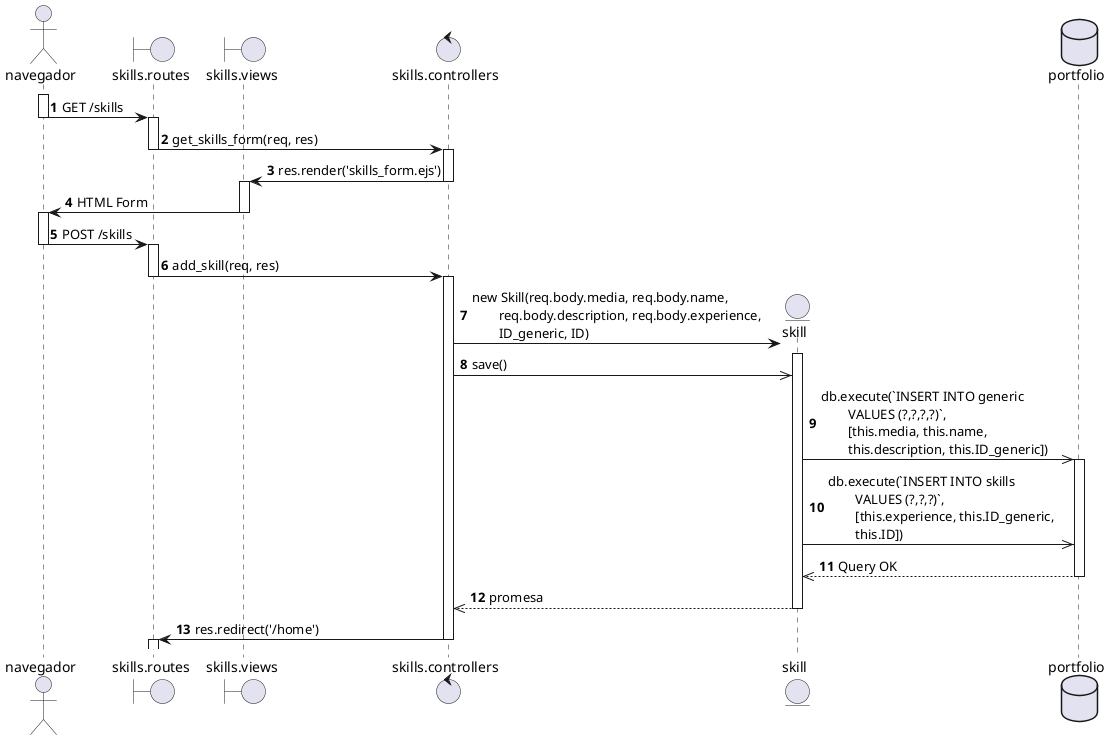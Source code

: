 @startuml

actor navegador as nav
boundary "skills.routes" as routes
boundary "skills.views" as view
control "skills.controllers" as controller

autonumber

activate nav
nav -> routes: GET /skills
deactivate nav

activate routes
routes -> controller: get_skills_form(req, res)
deactivate routes

activate controller
controller -> view: res.render('skills_form.ejs')
deactivate controller

activate view
view -> nav: HTML Form
deactivate view

activate nav
nav -> routes: POST /skills
deactivate nav

activate routes
routes -> controller: add_skill(req, res)
deactivate routes

activate controller
create entity skill 
controller -> skill: new Skill(req.body.media, req.body.name, \n\treq.body.description, req.body.experience, \n\tID_generic, ID)
activate skill
controller ->> skill: save()

database portfolio as db 

skill ->> db: db.execute(`INSERT INTO generic \n\tVALUES (?,?,?,?)`, \n\t[this.media, this.name, \n\tthis.description, this.ID_generic])
activate db
skill ->> db: db.execute(`INSERT INTO skills \n\tVALUES (?,?,?)`, \n\t[this.experience, this.ID_generic, \n\tthis.ID])

db -->> skill: Query OK
deactivate db

skill -->> controller: promesa
deactivate skill

controller -> routes: res.redirect('/home')
deactivate controller
activate routes

@enduml